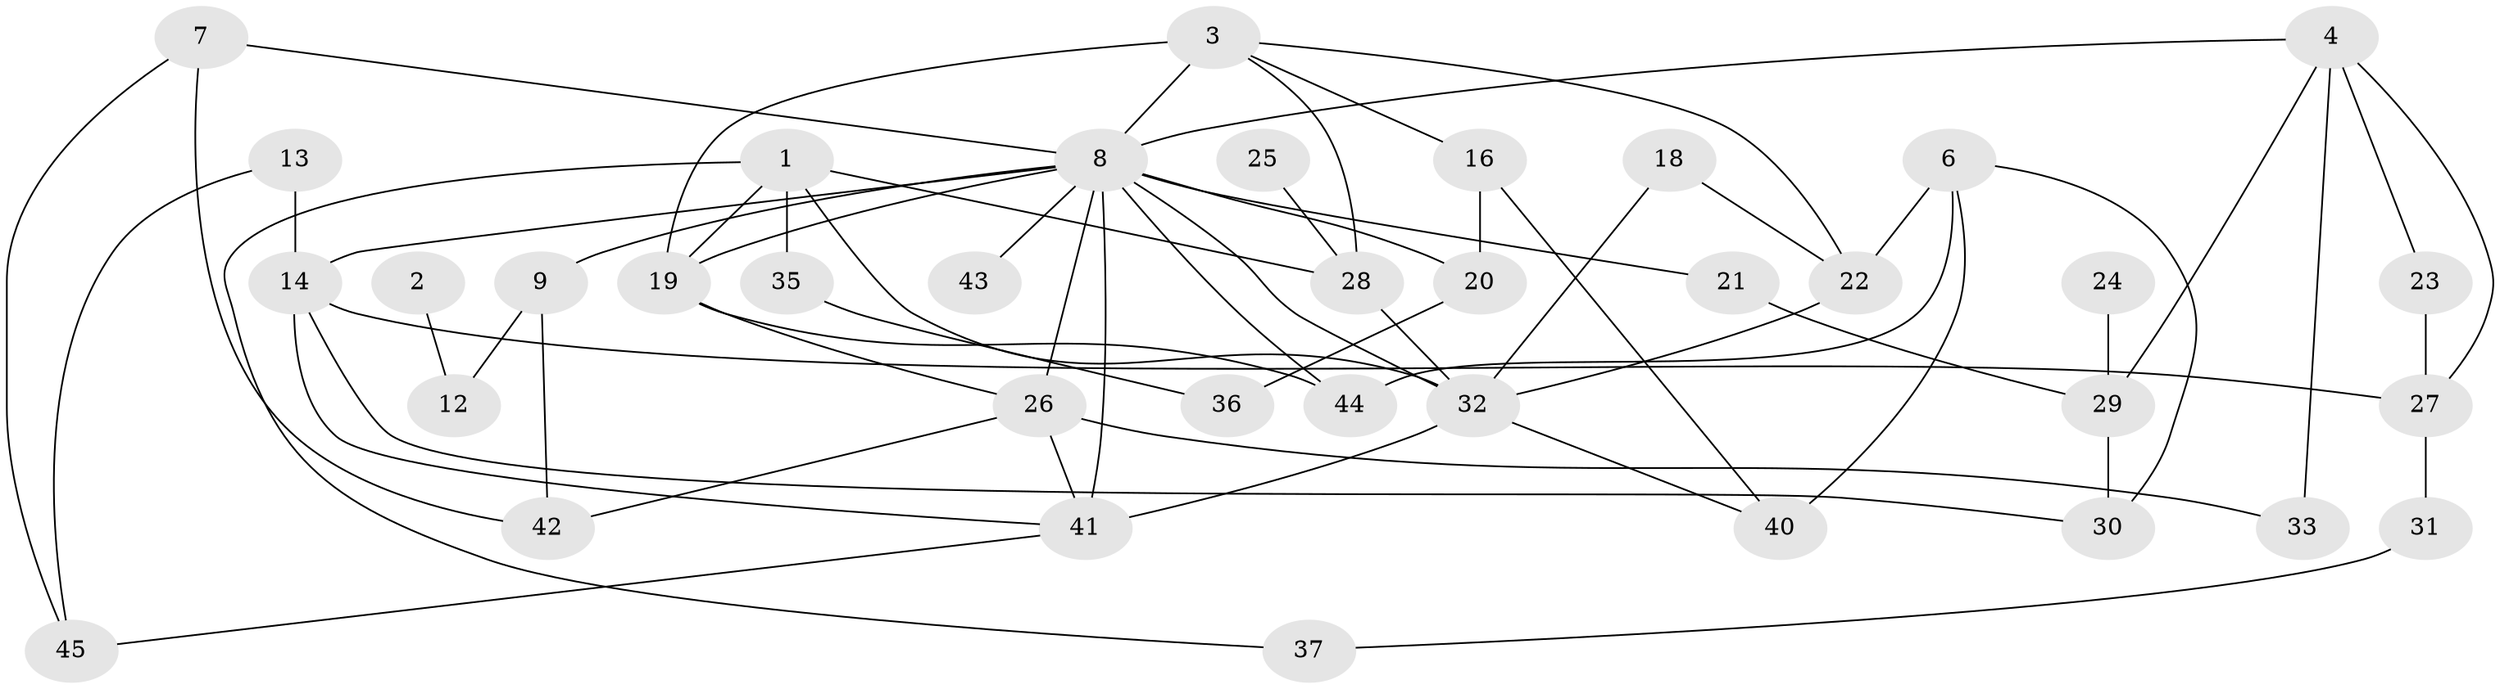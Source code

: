 // original degree distribution, {2: 0.2743362831858407, 4: 0.1415929203539823, 5: 0.061946902654867256, 0: 0.07964601769911504, 1: 0.22123893805309736, 3: 0.20353982300884957, 6: 0.008849557522123894, 7: 0.008849557522123894}
// Generated by graph-tools (version 1.1) at 2025/48/03/04/25 22:48:34]
// undirected, 37 vertices, 63 edges
graph export_dot {
  node [color=gray90,style=filled];
  1;
  2;
  3;
  4;
  6;
  7;
  8;
  9;
  12;
  13;
  14;
  16;
  18;
  19;
  20;
  21;
  22;
  23;
  24;
  25;
  26;
  27;
  28;
  29;
  30;
  31;
  32;
  33;
  35;
  36;
  37;
  40;
  41;
  42;
  43;
  44;
  45;
  1 -- 19 [weight=1.0];
  1 -- 28 [weight=1.0];
  1 -- 32 [weight=1.0];
  1 -- 35 [weight=1.0];
  1 -- 37 [weight=1.0];
  2 -- 12 [weight=1.0];
  3 -- 8 [weight=1.0];
  3 -- 16 [weight=1.0];
  3 -- 19 [weight=2.0];
  3 -- 22 [weight=1.0];
  3 -- 28 [weight=1.0];
  4 -- 8 [weight=1.0];
  4 -- 23 [weight=1.0];
  4 -- 27 [weight=1.0];
  4 -- 29 [weight=1.0];
  4 -- 33 [weight=2.0];
  6 -- 22 [weight=1.0];
  6 -- 30 [weight=1.0];
  6 -- 40 [weight=2.0];
  6 -- 44 [weight=3.0];
  7 -- 8 [weight=1.0];
  7 -- 42 [weight=1.0];
  7 -- 45 [weight=1.0];
  8 -- 9 [weight=1.0];
  8 -- 14 [weight=3.0];
  8 -- 19 [weight=1.0];
  8 -- 20 [weight=1.0];
  8 -- 21 [weight=1.0];
  8 -- 26 [weight=2.0];
  8 -- 32 [weight=1.0];
  8 -- 41 [weight=2.0];
  8 -- 43 [weight=1.0];
  8 -- 44 [weight=2.0];
  9 -- 12 [weight=1.0];
  9 -- 42 [weight=1.0];
  13 -- 14 [weight=1.0];
  13 -- 45 [weight=1.0];
  14 -- 27 [weight=1.0];
  14 -- 30 [weight=1.0];
  14 -- 41 [weight=1.0];
  16 -- 20 [weight=1.0];
  16 -- 40 [weight=1.0];
  18 -- 22 [weight=1.0];
  18 -- 32 [weight=1.0];
  19 -- 26 [weight=1.0];
  19 -- 44 [weight=1.0];
  20 -- 36 [weight=1.0];
  21 -- 29 [weight=1.0];
  22 -- 32 [weight=1.0];
  23 -- 27 [weight=3.0];
  24 -- 29 [weight=1.0];
  25 -- 28 [weight=1.0];
  26 -- 33 [weight=1.0];
  26 -- 41 [weight=1.0];
  26 -- 42 [weight=1.0];
  27 -- 31 [weight=1.0];
  28 -- 32 [weight=1.0];
  29 -- 30 [weight=1.0];
  31 -- 37 [weight=1.0];
  32 -- 40 [weight=1.0];
  32 -- 41 [weight=1.0];
  35 -- 36 [weight=1.0];
  41 -- 45 [weight=1.0];
}
